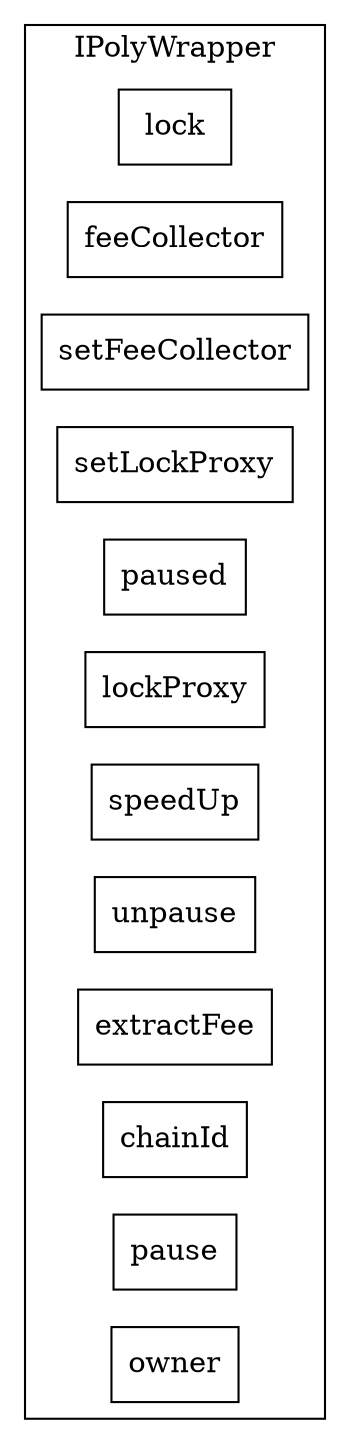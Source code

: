 strict digraph {
rankdir="LR"
node [shape=box]
subgraph cluster_98_IPolyWrapper {
label = "IPolyWrapper"
"98_lock" [label="lock"]
"98_feeCollector" [label="feeCollector"]
"98_setFeeCollector" [label="setFeeCollector"]
"98_setLockProxy" [label="setLockProxy"]
"98_paused" [label="paused"]
"98_lockProxy" [label="lockProxy"]
"98_speedUp" [label="speedUp"]
"98_unpause" [label="unpause"]
"98_extractFee" [label="extractFee"]
"98_chainId" [label="chainId"]
"98_pause" [label="pause"]
"98_owner" [label="owner"]
}subgraph cluster_solidity {
label = "[Solidity]"
}
}
